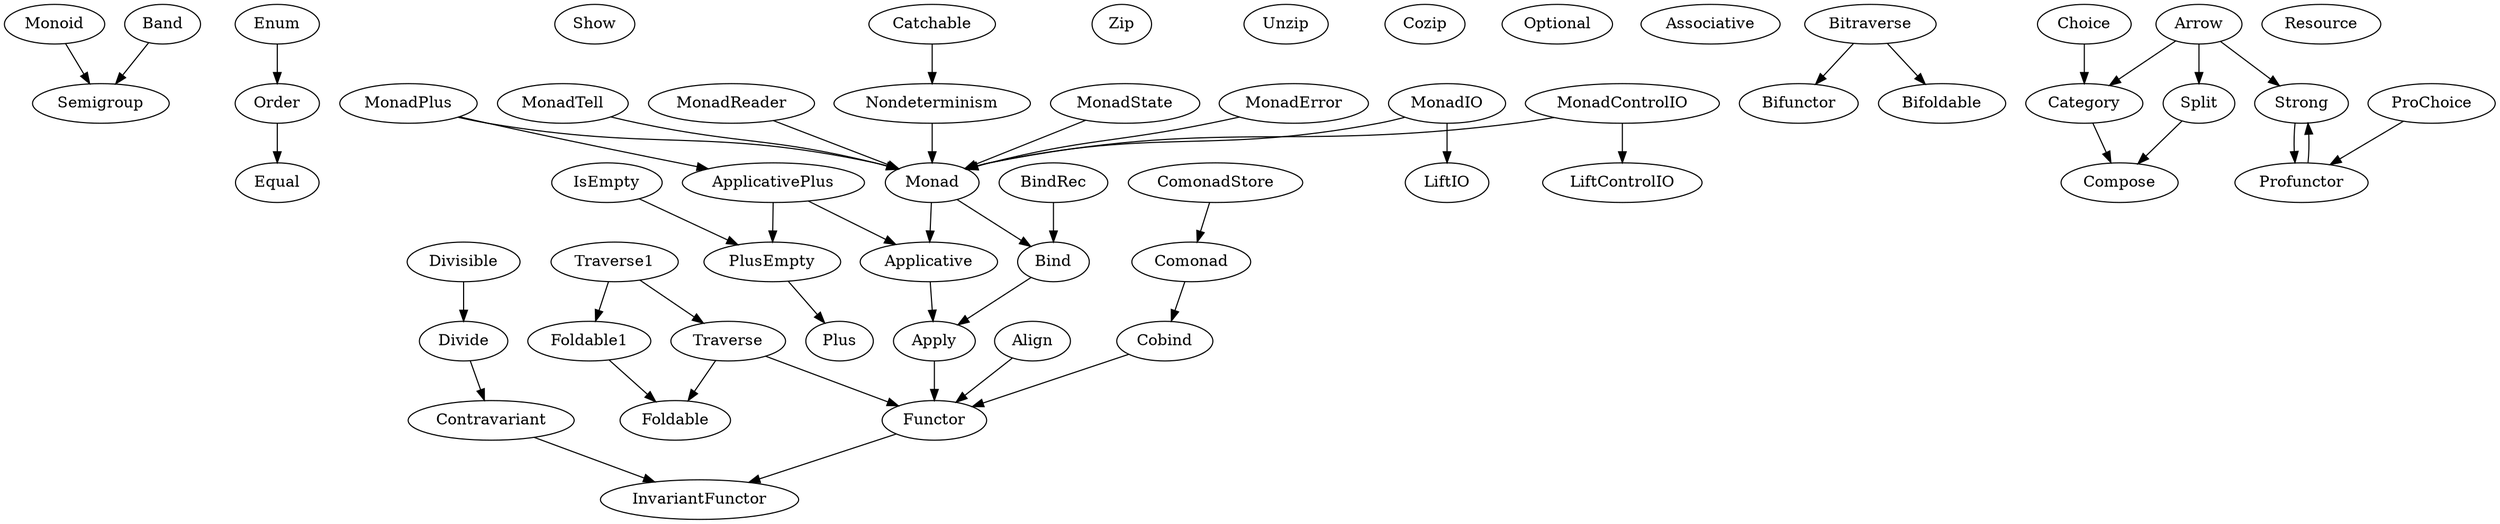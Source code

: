 // dot scalaz.dot -Tpng > scalaz.png ; open scalaz.png
// https://github.com/scalaz/scalaz/blob/v7.2.15/project/GenTypeClass.scala
digraph G {
    subgraph "scalaz-core.jar" {
        label="scalaz-core";
        
        Semigroup
        Monoid -> Semigroup
        Band -> Semigroup
        Equal
        Show
        Order -> Equal
        Enum -> Order

        InvariantFunctor
        Functor -> InvariantFunctor
        Apply -> Functor
        Applicative -> Apply
        Align -> Functor
        Zip
        Unzip
        Bind -> Apply
        Monad -> Applicative
        Monad -> Bind
        Foldable
        Foldable1 -> Foldable
        Traverse -> Functor
        Traverse -> Foldable
        Traverse1 -> Traverse
        Traverse1 -> Foldable1

        Contravariant -> InvariantFunctor
        Divide -> Contravariant
        Divisible -> Divide
        Cobind -> Functor
        Comonad -> Cobind
        Cozip

        Plus
        PlusEmpty -> Plus
        IsEmpty -> PlusEmpty
        Optional

        ApplicativePlus -> Applicative
        ApplicativePlus -> PlusEmpty
        MonadPlus -> Monad
        MonadPlus -> ApplicativePlus

        Associative 
        Bifunctor 
        Bifoldable 
        Bitraverse -> Bifunctor
        Bitraverse -> Bifoldable
        Compose 
        Catchable ->
        Nondeterminism -> Monad
        Category -> Compose
        Choice -> Category
        Split -> Compose
        Profunctor ->
        Strong -> Profunctor
        ProChoice -> Profunctor
        Arrow ->Split
        Arrow -> Strong
        Arrow -> Category

        LiftIO
        MonadIO -> LiftIO
        MonadIO -> Monad
        LiftControlIO
        MonadControlIO -> LiftControlIO
        MonadControlIO -> Monad
        Resource

        MonadState -> Monad 
        MonadError -> Monad
        MonadTell -> Monad
        MonadReader -> Monad 
        ComonadStore -> Comonad 

        BindRec -> Bind
    }
    
}
